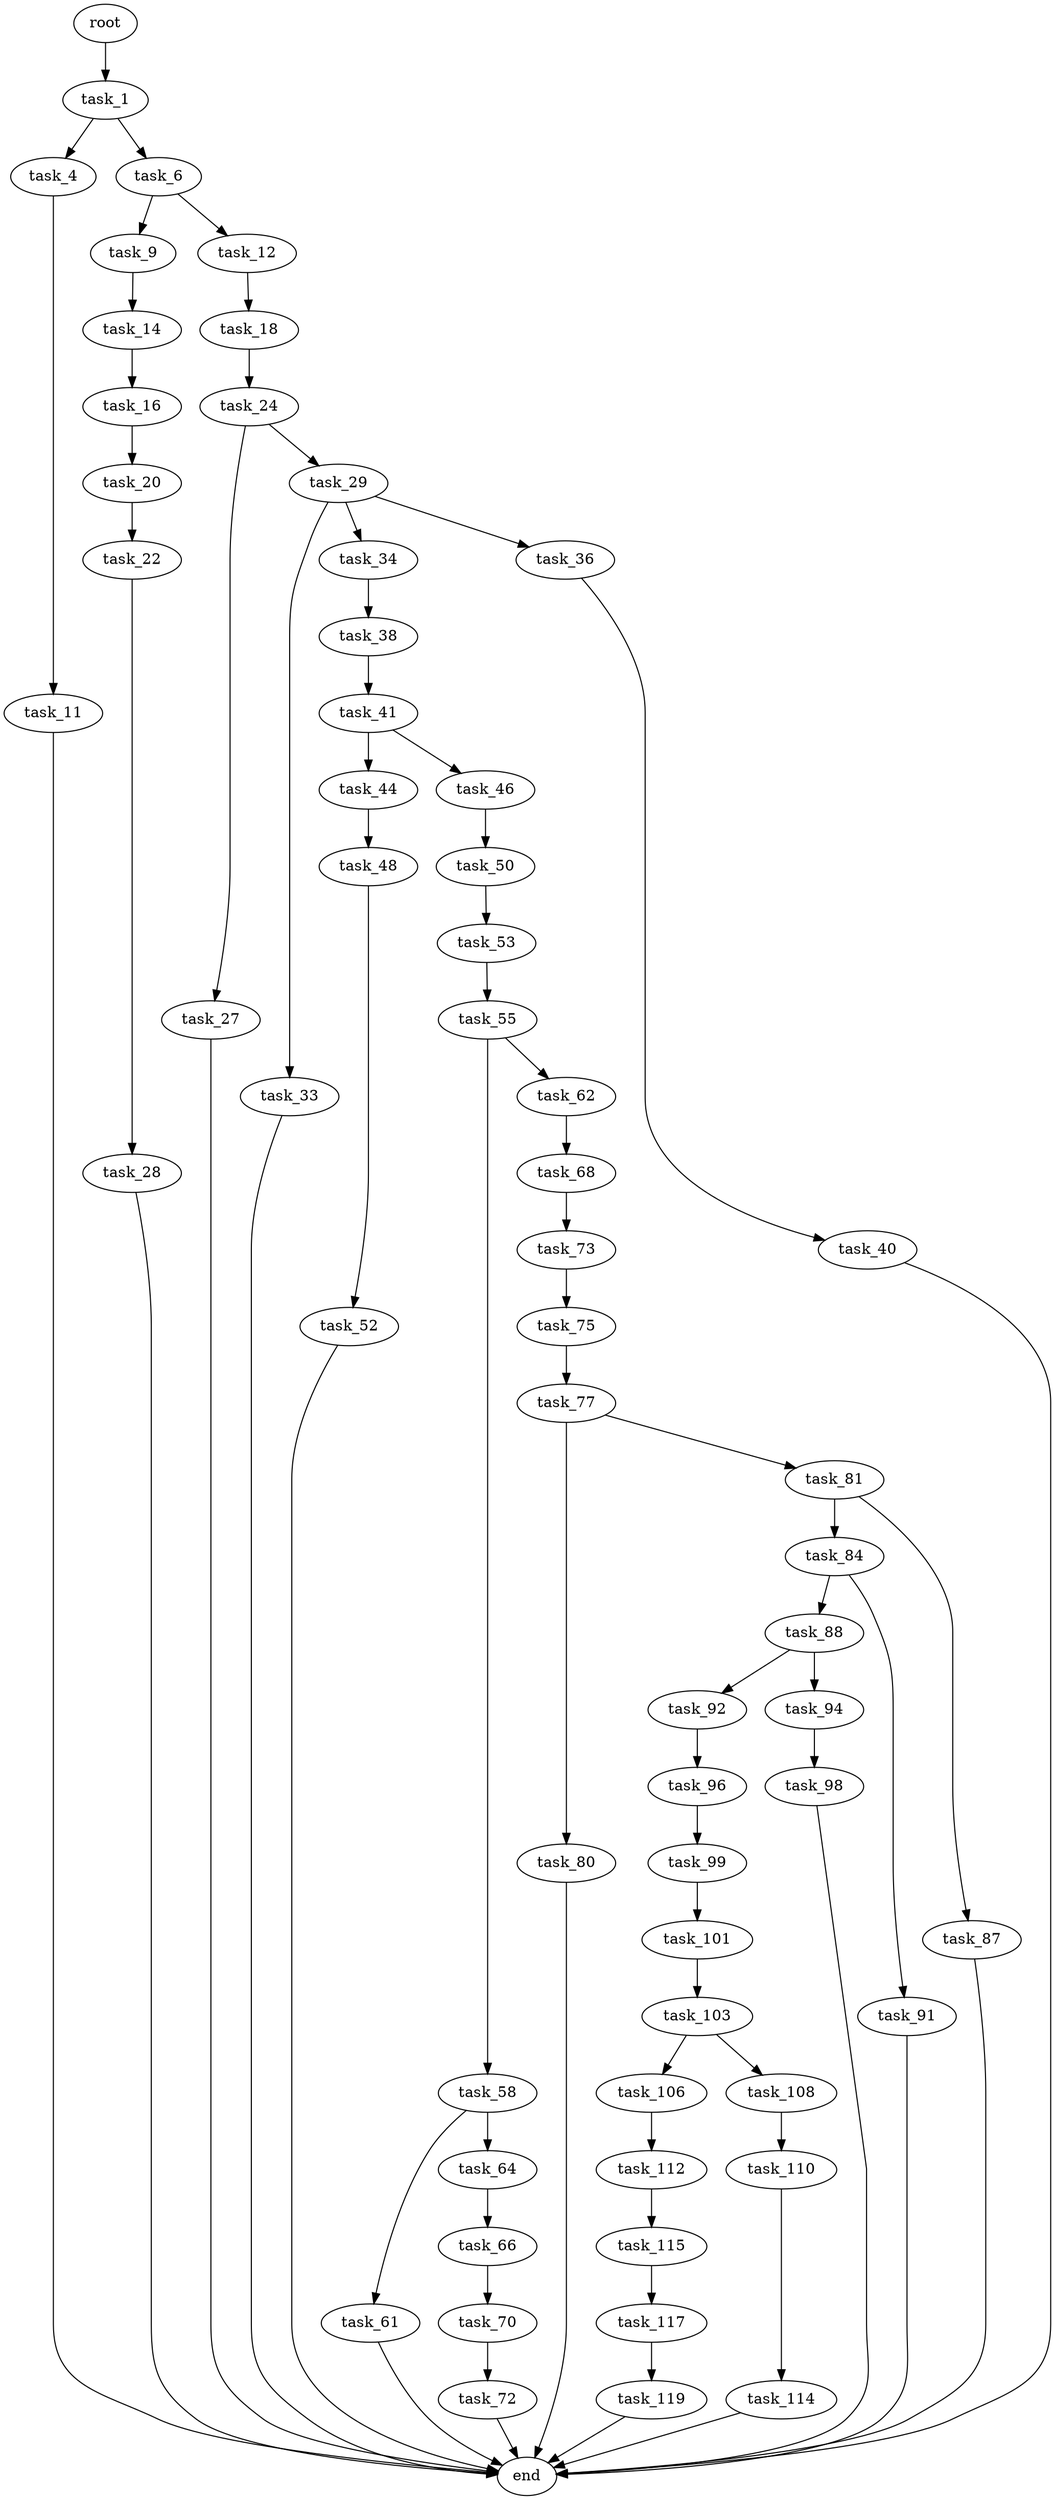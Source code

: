 digraph G {
  root [size="0.000000"];
  task_1 [size="674459669992.000000"];
  task_4 [size="45301460017.000000"];
  task_6 [size="298892643972.000000"];
  task_11 [size="18434116624.000000"];
  task_9 [size="1217908405.000000"];
  task_12 [size="782757789696.000000"];
  task_14 [size="29571048645.000000"];
  end [size="0.000000"];
  task_18 [size="189590350634.000000"];
  task_16 [size="68719476736.000000"];
  task_20 [size="134217728000.000000"];
  task_24 [size="457491194090.000000"];
  task_22 [size="12419098984.000000"];
  task_28 [size="7410950772.000000"];
  task_27 [size="1318337378972.000000"];
  task_29 [size="866707003697.000000"];
  task_33 [size="231928233984.000000"];
  task_34 [size="28991029248.000000"];
  task_36 [size="414565619926.000000"];
  task_38 [size="103751830801.000000"];
  task_40 [size="110131568134.000000"];
  task_41 [size="17907505120.000000"];
  task_44 [size="48778295803.000000"];
  task_46 [size="11693853791.000000"];
  task_48 [size="4666190632.000000"];
  task_50 [size="368293445632.000000"];
  task_52 [size="1289397226.000000"];
  task_53 [size="125318539440.000000"];
  task_55 [size="196409106816.000000"];
  task_58 [size="368293445632.000000"];
  task_62 [size="7112805214.000000"];
  task_61 [size="4539246644.000000"];
  task_64 [size="782757789696.000000"];
  task_68 [size="7160355100.000000"];
  task_66 [size="44192787510.000000"];
  task_70 [size="27300334168.000000"];
  task_73 [size="714729858849.000000"];
  task_72 [size="782757789696.000000"];
  task_75 [size="17804899900.000000"];
  task_77 [size="146807821044.000000"];
  task_80 [size="28991029248.000000"];
  task_81 [size="16527586436.000000"];
  task_84 [size="231928233984.000000"];
  task_87 [size="28991029248.000000"];
  task_88 [size="815356582.000000"];
  task_91 [size="782757789696.000000"];
  task_92 [size="28991029248.000000"];
  task_94 [size="1009607012.000000"];
  task_96 [size="2759631443.000000"];
  task_98 [size="9411881705.000000"];
  task_99 [size="68719476736.000000"];
  task_101 [size="17186763234.000000"];
  task_103 [size="231928233984.000000"];
  task_106 [size="65594255392.000000"];
  task_108 [size="9127769162.000000"];
  task_112 [size="29907682868.000000"];
  task_110 [size="68719476736.000000"];
  task_114 [size="295872845372.000000"];
  task_115 [size="1871740062.000000"];
  task_117 [size="6684614821.000000"];
  task_119 [size="2155017139.000000"];

  root -> task_1 [size="1.000000"];
  task_1 -> task_4 [size="838860800.000000"];
  task_1 -> task_6 [size="838860800.000000"];
  task_4 -> task_11 [size="33554432.000000"];
  task_6 -> task_9 [size="536870912.000000"];
  task_6 -> task_12 [size="536870912.000000"];
  task_11 -> end [size="1.000000"];
  task_9 -> task_14 [size="75497472.000000"];
  task_12 -> task_18 [size="679477248.000000"];
  task_14 -> task_16 [size="679477248.000000"];
  task_18 -> task_24 [size="679477248.000000"];
  task_16 -> task_20 [size="134217728.000000"];
  task_20 -> task_22 [size="209715200.000000"];
  task_24 -> task_27 [size="838860800.000000"];
  task_24 -> task_29 [size="838860800.000000"];
  task_22 -> task_28 [size="838860800.000000"];
  task_28 -> end [size="1.000000"];
  task_27 -> end [size="1.000000"];
  task_29 -> task_33 [size="679477248.000000"];
  task_29 -> task_34 [size="679477248.000000"];
  task_29 -> task_36 [size="679477248.000000"];
  task_33 -> end [size="1.000000"];
  task_34 -> task_38 [size="75497472.000000"];
  task_36 -> task_40 [size="411041792.000000"];
  task_38 -> task_41 [size="75497472.000000"];
  task_40 -> end [size="1.000000"];
  task_41 -> task_44 [size="679477248.000000"];
  task_41 -> task_46 [size="679477248.000000"];
  task_44 -> task_48 [size="75497472.000000"];
  task_46 -> task_50 [size="838860800.000000"];
  task_48 -> task_52 [size="134217728.000000"];
  task_50 -> task_53 [size="411041792.000000"];
  task_52 -> end [size="1.000000"];
  task_53 -> task_55 [size="134217728.000000"];
  task_55 -> task_58 [size="536870912.000000"];
  task_55 -> task_62 [size="536870912.000000"];
  task_58 -> task_61 [size="411041792.000000"];
  task_58 -> task_64 [size="411041792.000000"];
  task_62 -> task_68 [size="134217728.000000"];
  task_61 -> end [size="1.000000"];
  task_64 -> task_66 [size="679477248.000000"];
  task_68 -> task_73 [size="301989888.000000"];
  task_66 -> task_70 [size="33554432.000000"];
  task_70 -> task_72 [size="679477248.000000"];
  task_73 -> task_75 [size="679477248.000000"];
  task_72 -> end [size="1.000000"];
  task_75 -> task_77 [size="536870912.000000"];
  task_77 -> task_80 [size="209715200.000000"];
  task_77 -> task_81 [size="209715200.000000"];
  task_80 -> end [size="1.000000"];
  task_81 -> task_84 [size="411041792.000000"];
  task_81 -> task_87 [size="411041792.000000"];
  task_84 -> task_88 [size="301989888.000000"];
  task_84 -> task_91 [size="301989888.000000"];
  task_87 -> end [size="1.000000"];
  task_88 -> task_92 [size="33554432.000000"];
  task_88 -> task_94 [size="33554432.000000"];
  task_91 -> end [size="1.000000"];
  task_92 -> task_96 [size="75497472.000000"];
  task_94 -> task_98 [size="75497472.000000"];
  task_96 -> task_99 [size="75497472.000000"];
  task_98 -> end [size="1.000000"];
  task_99 -> task_101 [size="134217728.000000"];
  task_101 -> task_103 [size="536870912.000000"];
  task_103 -> task_106 [size="301989888.000000"];
  task_103 -> task_108 [size="301989888.000000"];
  task_106 -> task_112 [size="75497472.000000"];
  task_108 -> task_110 [size="301989888.000000"];
  task_112 -> task_115 [size="33554432.000000"];
  task_110 -> task_114 [size="134217728.000000"];
  task_114 -> end [size="1.000000"];
  task_115 -> task_117 [size="33554432.000000"];
  task_117 -> task_119 [size="209715200.000000"];
  task_119 -> end [size="1.000000"];
}
